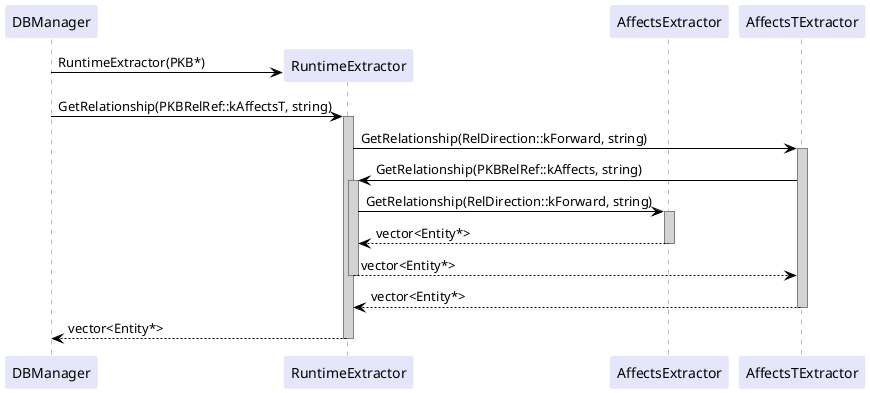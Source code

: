 @startuml rte
  skinparam shadowing false
  skinparam sequence {
    ArrowColor black
    LifeLineBorderColor grey
    LifeLineBackgroundColor lightgray
    ParticipantBorderColor lavender
    ParticipantBackgroundColor lavender
  }

  participant DBManager
  participant RuntimeExtractor
  participant AffectsExtractor
  participant AffectsTExtractor

  create RuntimeExtractor
  DBManager -> RuntimeExtractor: RuntimeExtractor(PKB*)

  DBManager -> RuntimeExtractor ++: GetRelationship(PKBRelRef::kAffectsT, string)
    RuntimeExtractor -> AffectsTExtractor ++: GetRelationship(RelDirection::kForward, string)
      AffectsTExtractor -> RuntimeExtractor ++: GetRelationship(PKBRelRef::kAffects, string)
        RuntimeExtractor -> AffectsExtractor ++: GetRelationship(RelDirection::kForward, string)
        AffectsExtractor --> RuntimeExtractor --: vector<Entity*>
      RuntimeExtractor --> AffectsTExtractor --: vector<Entity*>
    AffectsTExtractor --> RuntimeExtractor --: vector<Entity*>
  RuntimeExtractor --> DBManager --: vector<Entity*>

@enduml
